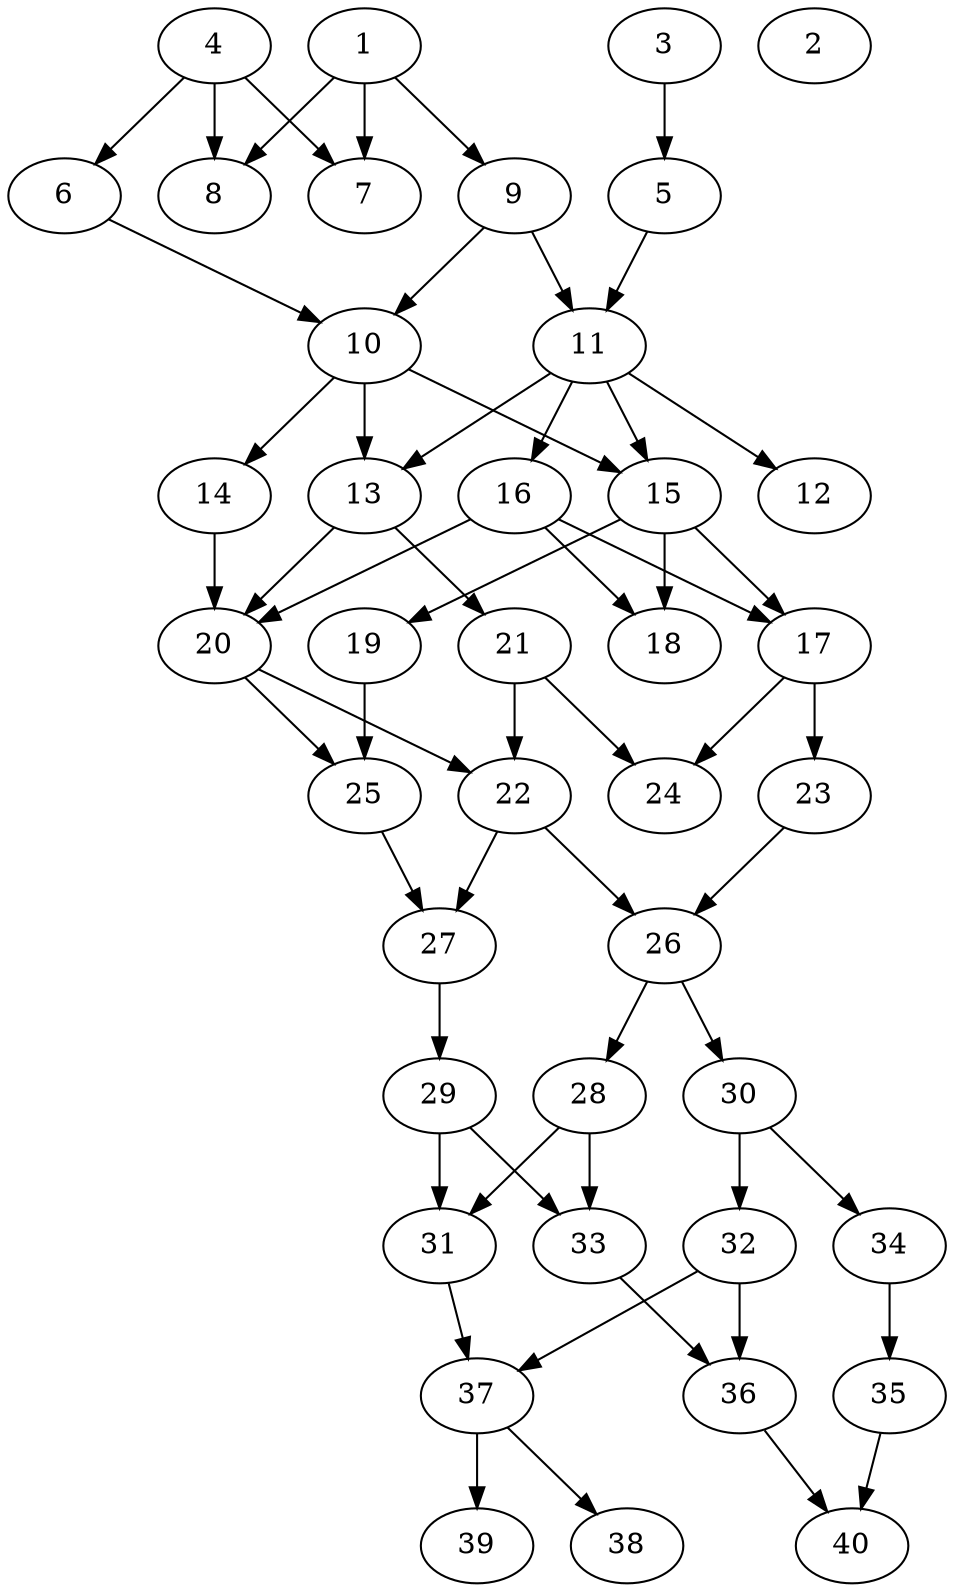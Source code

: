 // DAG automatically generated by daggen at Tue Aug  6 16:28:35 2019
// ./daggen --dot -n 40 --ccr 0.4 --fat 0.4 --regular 0.5 --density 0.6 --mindata 5242880 --maxdata 52428800 
digraph G {
  1 [size="44654080", alpha="0.10", expect_size="17861632"] 
  1 -> 7 [size ="17861632"]
  1 -> 8 [size ="17861632"]
  1 -> 9 [size ="17861632"]
  2 [size="74286080", alpha="0.10", expect_size="29714432"] 
  3 [size="77153280", alpha="0.11", expect_size="30861312"] 
  3 -> 5 [size ="30861312"]
  4 [size="103874560", alpha="0.11", expect_size="41549824"] 
  4 -> 6 [size ="41549824"]
  4 -> 7 [size ="41549824"]
  4 -> 8 [size ="41549824"]
  5 [size="128296960", alpha="0.09", expect_size="51318784"] 
  5 -> 11 [size ="51318784"]
  6 [size="106862080", alpha="0.11", expect_size="42744832"] 
  6 -> 10 [size ="42744832"]
  7 [size="90424320", alpha="0.03", expect_size="36169728"] 
  8 [size="78105600", alpha="0.18", expect_size="31242240"] 
  9 [size="74544640", alpha="0.01", expect_size="29817856"] 
  9 -> 10 [size ="29817856"]
  9 -> 11 [size ="29817856"]
  10 [size="13309440", alpha="0.10", expect_size="5323776"] 
  10 -> 13 [size ="5323776"]
  10 -> 14 [size ="5323776"]
  10 -> 15 [size ="5323776"]
  11 [size="75356160", alpha="0.04", expect_size="30142464"] 
  11 -> 12 [size ="30142464"]
  11 -> 13 [size ="30142464"]
  11 -> 15 [size ="30142464"]
  11 -> 16 [size ="30142464"]
  12 [size="13852160", alpha="0.13", expect_size="5540864"] 
  13 [size="73026560", alpha="0.06", expect_size="29210624"] 
  13 -> 20 [size ="29210624"]
  13 -> 21 [size ="29210624"]
  14 [size="17717760", alpha="0.07", expect_size="7087104"] 
  14 -> 20 [size ="7087104"]
  15 [size="82926080", alpha="0.01", expect_size="33170432"] 
  15 -> 17 [size ="33170432"]
  15 -> 18 [size ="33170432"]
  15 -> 19 [size ="33170432"]
  16 [size="19361280", alpha="0.11", expect_size="7744512"] 
  16 -> 17 [size ="7744512"]
  16 -> 18 [size ="7744512"]
  16 -> 20 [size ="7744512"]
  17 [size="82992640", alpha="0.04", expect_size="33197056"] 
  17 -> 23 [size ="33197056"]
  17 -> 24 [size ="33197056"]
  18 [size="100776960", alpha="0.20", expect_size="40310784"] 
  19 [size="91558400", alpha="0.09", expect_size="36623360"] 
  19 -> 25 [size ="36623360"]
  20 [size="97326080", alpha="0.13", expect_size="38930432"] 
  20 -> 22 [size ="38930432"]
  20 -> 25 [size ="38930432"]
  21 [size="40560640", alpha="0.03", expect_size="16224256"] 
  21 -> 22 [size ="16224256"]
  21 -> 24 [size ="16224256"]
  22 [size="64606720", alpha="0.03", expect_size="25842688"] 
  22 -> 26 [size ="25842688"]
  22 -> 27 [size ="25842688"]
  23 [size="24709120", alpha="0.13", expect_size="9883648"] 
  23 -> 26 [size ="9883648"]
  24 [size="61232640", alpha="0.19", expect_size="24493056"] 
  25 [size="102466560", alpha="0.05", expect_size="40986624"] 
  25 -> 27 [size ="40986624"]
  26 [size="108431360", alpha="0.06", expect_size="43372544"] 
  26 -> 28 [size ="43372544"]
  26 -> 30 [size ="43372544"]
  27 [size="53568000", alpha="0.01", expect_size="21427200"] 
  27 -> 29 [size ="21427200"]
  28 [size="77099520", alpha="0.06", expect_size="30839808"] 
  28 -> 31 [size ="30839808"]
  28 -> 33 [size ="30839808"]
  29 [size="75146240", alpha="0.02", expect_size="30058496"] 
  29 -> 31 [size ="30058496"]
  29 -> 33 [size ="30058496"]
  30 [size="13176320", alpha="0.18", expect_size="5270528"] 
  30 -> 32 [size ="5270528"]
  30 -> 34 [size ="5270528"]
  31 [size="92792320", alpha="0.05", expect_size="37116928"] 
  31 -> 37 [size ="37116928"]
  32 [size="109608960", alpha="0.11", expect_size="43843584"] 
  32 -> 36 [size ="43843584"]
  32 -> 37 [size ="43843584"]
  33 [size="124810240", alpha="0.08", expect_size="49924096"] 
  33 -> 36 [size ="49924096"]
  34 [size="84477440", alpha="0.06", expect_size="33790976"] 
  34 -> 35 [size ="33790976"]
  35 [size="79377920", alpha="0.15", expect_size="31751168"] 
  35 -> 40 [size ="31751168"]
  36 [size="106739200", alpha="0.06", expect_size="42695680"] 
  36 -> 40 [size ="42695680"]
  37 [size="24386560", alpha="0.08", expect_size="9754624"] 
  37 -> 38 [size ="9754624"]
  37 -> 39 [size ="9754624"]
  38 [size="27604480", alpha="0.05", expect_size="11041792"] 
  39 [size="63426560", alpha="0.16", expect_size="25370624"] 
  40 [size="75325440", alpha="0.00", expect_size="30130176"] 
}
